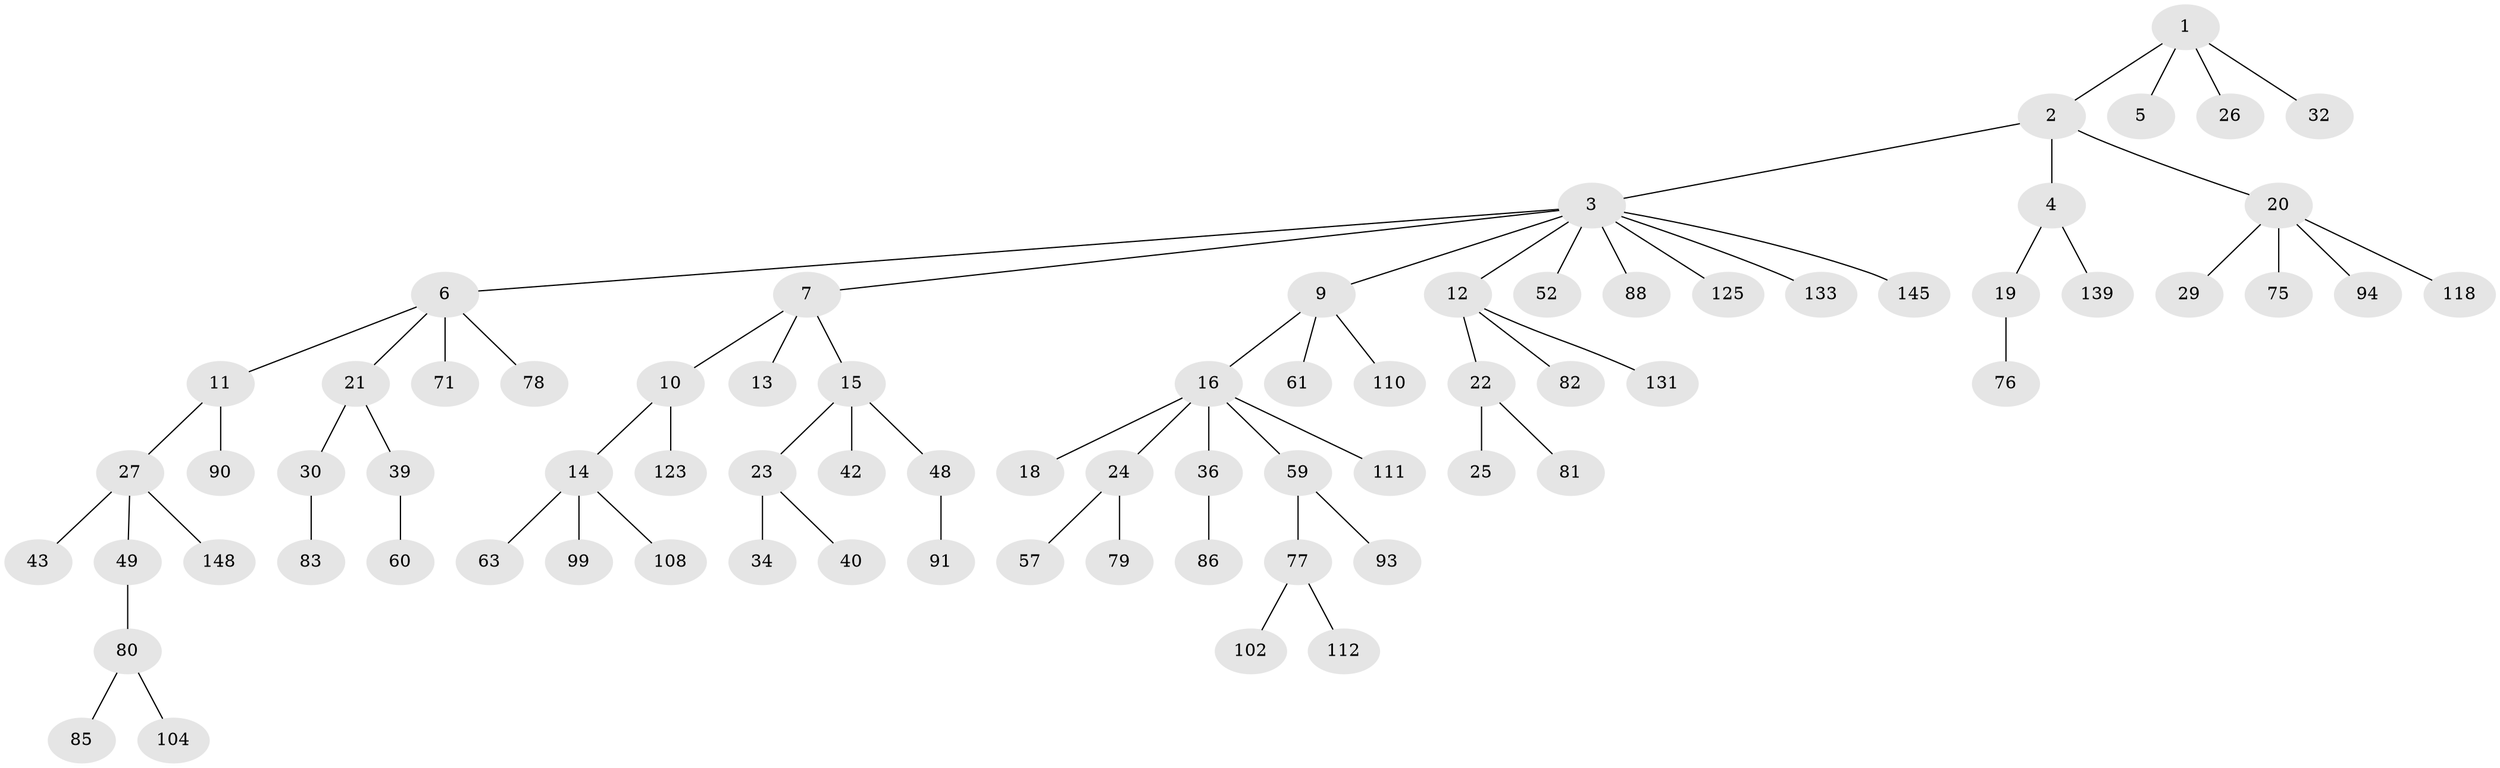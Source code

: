 // original degree distribution, {5: 0.026845637583892617, 4: 0.053691275167785234, 10: 0.006711409395973154, 3: 0.1610738255033557, 1: 0.5033557046979866, 6: 0.013422818791946308, 2: 0.22818791946308725, 7: 0.006711409395973154}
// Generated by graph-tools (version 1.1) at 2025/15/03/09/25 04:15:28]
// undirected, 74 vertices, 73 edges
graph export_dot {
graph [start="1"]
  node [color=gray90,style=filled];
  1 [super="+17"];
  2;
  3;
  4;
  5;
  6 [super="+50+54"];
  7 [super="+134+8"];
  9;
  10 [super="+35+58"];
  11 [super="+28"];
  12;
  13;
  14 [super="+31"];
  15;
  16;
  18;
  19 [super="+96+55"];
  20 [super="+33+47"];
  21;
  22;
  23;
  24 [super="+37"];
  25 [super="+114+126"];
  26;
  27;
  29 [super="+128+84"];
  30 [super="+56+87"];
  32;
  34;
  36 [super="+45"];
  39;
  40;
  42 [super="+101"];
  43;
  48 [super="+66+89"];
  49 [super="+70"];
  52 [super="+53"];
  57 [super="+72"];
  59 [super="+73+127"];
  60 [super="+121"];
  61 [super="+74"];
  63;
  71;
  75;
  76;
  77;
  78;
  79;
  80;
  81;
  82;
  83;
  85;
  86;
  88 [super="+105"];
  90 [super="+92"];
  91 [super="+106"];
  93 [super="+129+103"];
  94 [super="+107+142+115+100"];
  99;
  102;
  104;
  108 [super="+116"];
  110 [super="+119"];
  111;
  112;
  118;
  123;
  125;
  131;
  133 [super="+146"];
  139;
  145;
  148;
  1 -- 2;
  1 -- 5;
  1 -- 26;
  1 -- 32;
  2 -- 3;
  2 -- 4;
  2 -- 20;
  3 -- 6;
  3 -- 7;
  3 -- 9;
  3 -- 12;
  3 -- 52;
  3 -- 88;
  3 -- 125;
  3 -- 133;
  3 -- 145;
  4 -- 19;
  4 -- 139;
  6 -- 11;
  6 -- 21;
  6 -- 78;
  6 -- 71;
  7 -- 10;
  7 -- 15;
  7 -- 13;
  9 -- 16;
  9 -- 61;
  9 -- 110;
  10 -- 14;
  10 -- 123;
  11 -- 27;
  11 -- 90;
  12 -- 22;
  12 -- 82;
  12 -- 131;
  14 -- 99;
  14 -- 108;
  14 -- 63;
  15 -- 23;
  15 -- 42;
  15 -- 48;
  16 -- 18;
  16 -- 24;
  16 -- 36;
  16 -- 59;
  16 -- 111;
  19 -- 76;
  20 -- 29;
  20 -- 75;
  20 -- 94;
  20 -- 118;
  21 -- 30;
  21 -- 39;
  22 -- 25;
  22 -- 81;
  23 -- 34;
  23 -- 40;
  24 -- 57;
  24 -- 79;
  27 -- 43;
  27 -- 49;
  27 -- 148;
  30 -- 83;
  36 -- 86;
  39 -- 60;
  48 -- 91;
  49 -- 80;
  59 -- 77;
  59 -- 93;
  77 -- 102;
  77 -- 112;
  80 -- 85;
  80 -- 104;
}
